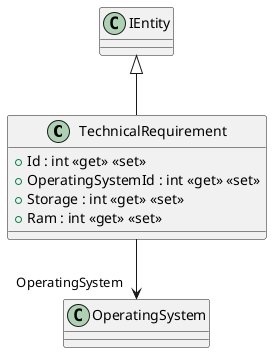 @startuml
class TechnicalRequirement {
    + Id : int <<get>> <<set>>
    + OperatingSystemId : int <<get>> <<set>>
    + Storage : int <<get>> <<set>>
    + Ram : int <<get>> <<set>>
}
IEntity <|-- TechnicalRequirement
TechnicalRequirement --> "OperatingSystem" OperatingSystem
@enduml
